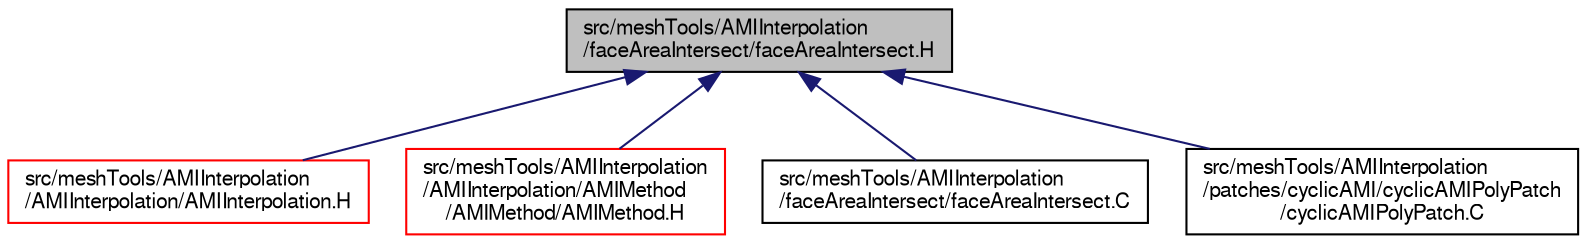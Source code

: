 digraph "src/meshTools/AMIInterpolation/faceAreaIntersect/faceAreaIntersect.H"
{
  bgcolor="transparent";
  edge [fontname="FreeSans",fontsize="10",labelfontname="FreeSans",labelfontsize="10"];
  node [fontname="FreeSans",fontsize="10",shape=record];
  Node1 [label="src/meshTools/AMIInterpolation\l/faceAreaIntersect/faceAreaIntersect.H",height=0.2,width=0.4,color="black", fillcolor="grey75", style="filled" fontcolor="black"];
  Node1 -> Node2 [dir="back",color="midnightblue",fontsize="10",style="solid",fontname="FreeSans"];
  Node2 [label="src/meshTools/AMIInterpolation\l/AMIInterpolation/AMIInterpolation.H",height=0.2,width=0.4,color="red",URL="$a06703.html"];
  Node1 -> Node3 [dir="back",color="midnightblue",fontsize="10",style="solid",fontname="FreeSans"];
  Node3 [label="src/meshTools/AMIInterpolation\l/AMIInterpolation/AMIMethod\l/AMIMethod/AMIMethod.H",height=0.2,width=0.4,color="red",URL="$a06708.html"];
  Node1 -> Node4 [dir="back",color="midnightblue",fontsize="10",style="solid",fontname="FreeSans"];
  Node4 [label="src/meshTools/AMIInterpolation\l/faceAreaIntersect/faceAreaIntersect.C",height=0.2,width=0.4,color="black",URL="$a06721.html"];
  Node1 -> Node5 [dir="back",color="midnightblue",fontsize="10",style="solid",fontname="FreeSans"];
  Node5 [label="src/meshTools/AMIInterpolation\l/patches/cyclicAMI/cyclicAMIPolyPatch\l/cyclicAMIPolyPatch.C",height=0.2,width=0.4,color="black",URL="$a06756.html"];
}
